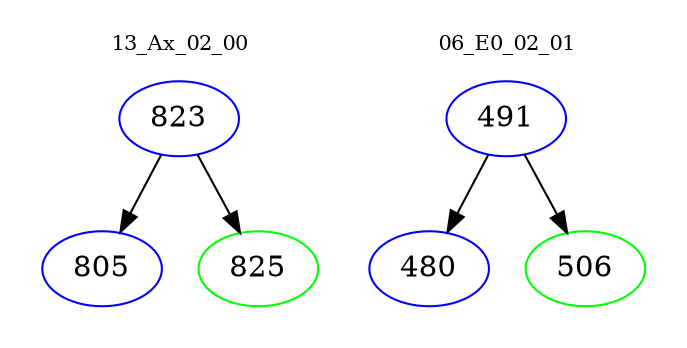 digraph{
subgraph cluster_0 {
color = white
label = "13_Ax_02_00";
fontsize=10;
T0_823 [label="823", color="blue"]
T0_823 -> T0_805 [color="black"]
T0_805 [label="805", color="blue"]
T0_823 -> T0_825 [color="black"]
T0_825 [label="825", color="green"]
}
subgraph cluster_1 {
color = white
label = "06_E0_02_01";
fontsize=10;
T1_491 [label="491", color="blue"]
T1_491 -> T1_480 [color="black"]
T1_480 [label="480", color="blue"]
T1_491 -> T1_506 [color="black"]
T1_506 [label="506", color="green"]
}
}
